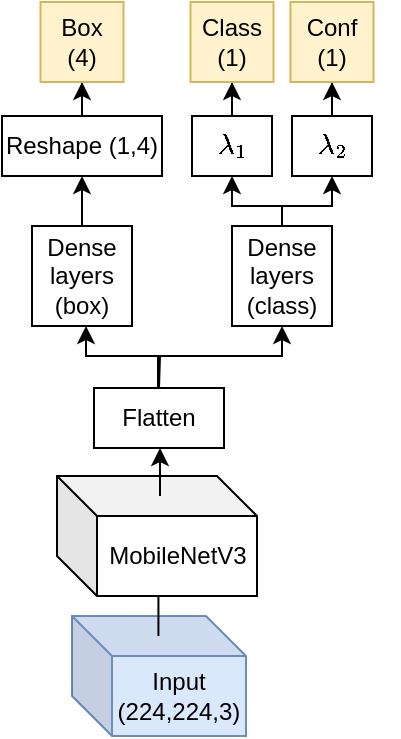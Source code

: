 <mxfile version="26.2.2">
  <diagram name="Page-1" id="yjm1BXQTRQd5WNw_62g9">
    <mxGraphModel dx="939" dy="548" grid="1" gridSize="10" guides="1" tooltips="1" connect="1" arrows="1" fold="1" page="1" pageScale="1" pageWidth="850" pageHeight="1100" math="1" shadow="0">
      <root>
        <mxCell id="0" />
        <mxCell id="1" parent="0" />
        <mxCell id="EBjj6RX4kK_-6JCiUkeC-2" value="MobileNetV3" style="shape=cube;whiteSpace=wrap;html=1;boundedLbl=1;backgroundOutline=1;darkOpacity=0.05;darkOpacity2=0.1;" vertex="1" parent="1">
          <mxGeometry x="312.5" y="500" width="100" height="60" as="geometry" />
        </mxCell>
        <mxCell id="EBjj6RX4kK_-6JCiUkeC-5" value="Flatten" style="rounded=0;whiteSpace=wrap;html=1;" vertex="1" parent="1">
          <mxGeometry x="331" y="456" width="65" height="30" as="geometry" />
        </mxCell>
        <mxCell id="EBjj6RX4kK_-6JCiUkeC-7" value="" style="endArrow=classic;html=1;rounded=0;" edge="1" parent="1">
          <mxGeometry width="50" height="50" relative="1" as="geometry">
            <mxPoint x="364" y="510" as="sourcePoint" />
            <mxPoint x="364" y="486" as="targetPoint" />
          </mxGeometry>
        </mxCell>
        <mxCell id="EBjj6RX4kK_-6JCiUkeC-10" value="Input (224,224,3)" style="shape=cube;whiteSpace=wrap;html=1;boundedLbl=1;backgroundOutline=1;darkOpacity=0.05;darkOpacity2=0.1;fillColor=#dae8fc;strokeColor=#6c8ebf;" vertex="1" parent="1">
          <mxGeometry x="320" y="570" width="87" height="60" as="geometry" />
        </mxCell>
        <mxCell id="EBjj6RX4kK_-6JCiUkeC-11" value="" style="endArrow=none;html=1;rounded=0;" edge="1" parent="1">
          <mxGeometry width="50" height="50" relative="1" as="geometry">
            <mxPoint x="363.21" y="580" as="sourcePoint" />
            <mxPoint x="363.21" y="560" as="targetPoint" />
          </mxGeometry>
        </mxCell>
        <mxCell id="EBjj6RX4kK_-6JCiUkeC-12" value="&lt;div&gt;Dense&lt;/div&gt;&lt;div&gt;layers&lt;/div&gt;&lt;div&gt;(box)&lt;/div&gt;" style="whiteSpace=wrap;html=1;aspect=fixed;" vertex="1" parent="1">
          <mxGeometry x="300" y="375" width="50" height="50" as="geometry" />
        </mxCell>
        <mxCell id="EBjj6RX4kK_-6JCiUkeC-13" value="&lt;div&gt;Dense&lt;/div&gt;&lt;div&gt;layers&lt;/div&gt;&lt;div&gt;(class)&lt;/div&gt;" style="whiteSpace=wrap;html=1;aspect=fixed;" vertex="1" parent="1">
          <mxGeometry x="400" y="375" width="50" height="50" as="geometry" />
        </mxCell>
        <mxCell id="EBjj6RX4kK_-6JCiUkeC-14" value="" style="endArrow=classic;html=1;rounded=0;entryX=0.5;entryY=1;entryDx=0;entryDy=0;exitX=0.5;exitY=0;exitDx=0;exitDy=0;" edge="1" parent="1" source="EBjj6RX4kK_-6JCiUkeC-5" target="EBjj6RX4kK_-6JCiUkeC-13">
          <mxGeometry width="50" height="50" relative="1" as="geometry">
            <mxPoint x="380" y="460" as="sourcePoint" />
            <mxPoint x="430" y="410" as="targetPoint" />
            <Array as="points">
              <mxPoint x="364" y="440" />
              <mxPoint x="425" y="440" />
            </Array>
          </mxGeometry>
        </mxCell>
        <mxCell id="EBjj6RX4kK_-6JCiUkeC-17" value="" style="endArrow=classic;html=1;rounded=0;entryX=0.5;entryY=1;entryDx=0;entryDy=0;exitX=0.5;exitY=0;exitDx=0;exitDy=0;" edge="1" parent="1">
          <mxGeometry width="50" height="50" relative="1" as="geometry">
            <mxPoint x="363" y="456" as="sourcePoint" />
            <mxPoint x="327" y="425" as="targetPoint" />
            <Array as="points">
              <mxPoint x="363" y="440" />
              <mxPoint x="327" y="440" />
            </Array>
          </mxGeometry>
        </mxCell>
        <mxCell id="EBjj6RX4kK_-6JCiUkeC-35" style="edgeStyle=orthogonalEdgeStyle;rounded=0;orthogonalLoop=1;jettySize=auto;html=1;entryX=0.5;entryY=1;entryDx=0;entryDy=0;" edge="1" parent="1" source="EBjj6RX4kK_-6JCiUkeC-18" target="EBjj6RX4kK_-6JCiUkeC-32">
          <mxGeometry relative="1" as="geometry" />
        </mxCell>
        <mxCell id="EBjj6RX4kK_-6JCiUkeC-18" value="Reshape (1,4)" style="rounded=0;whiteSpace=wrap;html=1;" vertex="1" parent="1">
          <mxGeometry x="285" y="320" width="80" height="30" as="geometry" />
        </mxCell>
        <mxCell id="EBjj6RX4kK_-6JCiUkeC-19" value="" style="endArrow=classic;html=1;rounded=0;exitX=0.5;exitY=0;exitDx=0;exitDy=0;entryX=0.5;entryY=1;entryDx=0;entryDy=0;" edge="1" parent="1" source="EBjj6RX4kK_-6JCiUkeC-12" target="EBjj6RX4kK_-6JCiUkeC-18">
          <mxGeometry width="50" height="50" relative="1" as="geometry">
            <mxPoint x="420" y="350" as="sourcePoint" />
            <mxPoint x="470" y="300" as="targetPoint" />
          </mxGeometry>
        </mxCell>
        <mxCell id="EBjj6RX4kK_-6JCiUkeC-34" style="edgeStyle=orthogonalEdgeStyle;rounded=0;orthogonalLoop=1;jettySize=auto;html=1;entryX=0.5;entryY=1;entryDx=0;entryDy=0;" edge="1" parent="1" source="EBjj6RX4kK_-6JCiUkeC-20" target="EBjj6RX4kK_-6JCiUkeC-26">
          <mxGeometry relative="1" as="geometry" />
        </mxCell>
        <mxCell id="EBjj6RX4kK_-6JCiUkeC-20" value="&lt;div&gt;\(\lambda_1\)&lt;/div&gt;" style="rounded=0;whiteSpace=wrap;html=1;" vertex="1" parent="1">
          <mxGeometry x="380" y="320" width="40" height="30" as="geometry" />
        </mxCell>
        <mxCell id="EBjj6RX4kK_-6JCiUkeC-33" style="edgeStyle=orthogonalEdgeStyle;rounded=0;orthogonalLoop=1;jettySize=auto;html=1;entryX=0.5;entryY=1;entryDx=0;entryDy=0;" edge="1" parent="1" source="EBjj6RX4kK_-6JCiUkeC-21" target="EBjj6RX4kK_-6JCiUkeC-30">
          <mxGeometry relative="1" as="geometry" />
        </mxCell>
        <mxCell id="EBjj6RX4kK_-6JCiUkeC-21" value="&lt;div&gt;\(\lambda_2\)&lt;/div&gt;" style="rounded=0;whiteSpace=wrap;html=1;" vertex="1" parent="1">
          <mxGeometry x="430" y="320" width="40" height="30" as="geometry" />
        </mxCell>
        <mxCell id="EBjj6RX4kK_-6JCiUkeC-22" value="" style="endArrow=classic;html=1;rounded=0;entryX=0.5;entryY=1;entryDx=0;entryDy=0;" edge="1" parent="1" target="EBjj6RX4kK_-6JCiUkeC-21">
          <mxGeometry width="50" height="50" relative="1" as="geometry">
            <mxPoint x="425" y="375" as="sourcePoint" />
            <mxPoint x="550" y="355" as="targetPoint" />
            <Array as="points">
              <mxPoint x="425" y="365" />
              <mxPoint x="440" y="365" />
              <mxPoint x="450" y="365" />
            </Array>
          </mxGeometry>
        </mxCell>
        <mxCell id="EBjj6RX4kK_-6JCiUkeC-24" value="" style="endArrow=classic;html=1;rounded=0;entryX=0.5;entryY=1;entryDx=0;entryDy=0;" edge="1" parent="1">
          <mxGeometry width="50" height="50" relative="1" as="geometry">
            <mxPoint x="425" y="375" as="sourcePoint" />
            <mxPoint x="400" y="350" as="targetPoint" />
            <Array as="points">
              <mxPoint x="425" y="365" />
              <mxPoint x="410" y="365" />
              <mxPoint x="400" y="365" />
            </Array>
          </mxGeometry>
        </mxCell>
        <mxCell id="EBjj6RX4kK_-6JCiUkeC-26" value="&lt;div&gt;Class&lt;/div&gt;&lt;div&gt;(1)&lt;/div&gt;" style="rounded=0;whiteSpace=wrap;html=1;fillColor=#fff2cc;strokeColor=#d6b656;" vertex="1" parent="1">
          <mxGeometry x="379.25" y="263" width="41.5" height="40" as="geometry" />
        </mxCell>
        <mxCell id="EBjj6RX4kK_-6JCiUkeC-30" value="&lt;div&gt;Conf&lt;/div&gt;&lt;div&gt;(1)&lt;/div&gt;" style="rounded=0;whiteSpace=wrap;html=1;fillColor=#fff2cc;strokeColor=#d6b656;" vertex="1" parent="1">
          <mxGeometry x="429.25" y="263" width="41.5" height="40" as="geometry" />
        </mxCell>
        <mxCell id="EBjj6RX4kK_-6JCiUkeC-32" value="&lt;div&gt;Box&lt;/div&gt;&lt;div&gt;(4)&lt;/div&gt;" style="rounded=0;whiteSpace=wrap;html=1;fillColor=#fff2cc;strokeColor=#d6b656;" vertex="1" parent="1">
          <mxGeometry x="304.25" y="263" width="41.5" height="40" as="geometry" />
        </mxCell>
      </root>
    </mxGraphModel>
  </diagram>
</mxfile>
